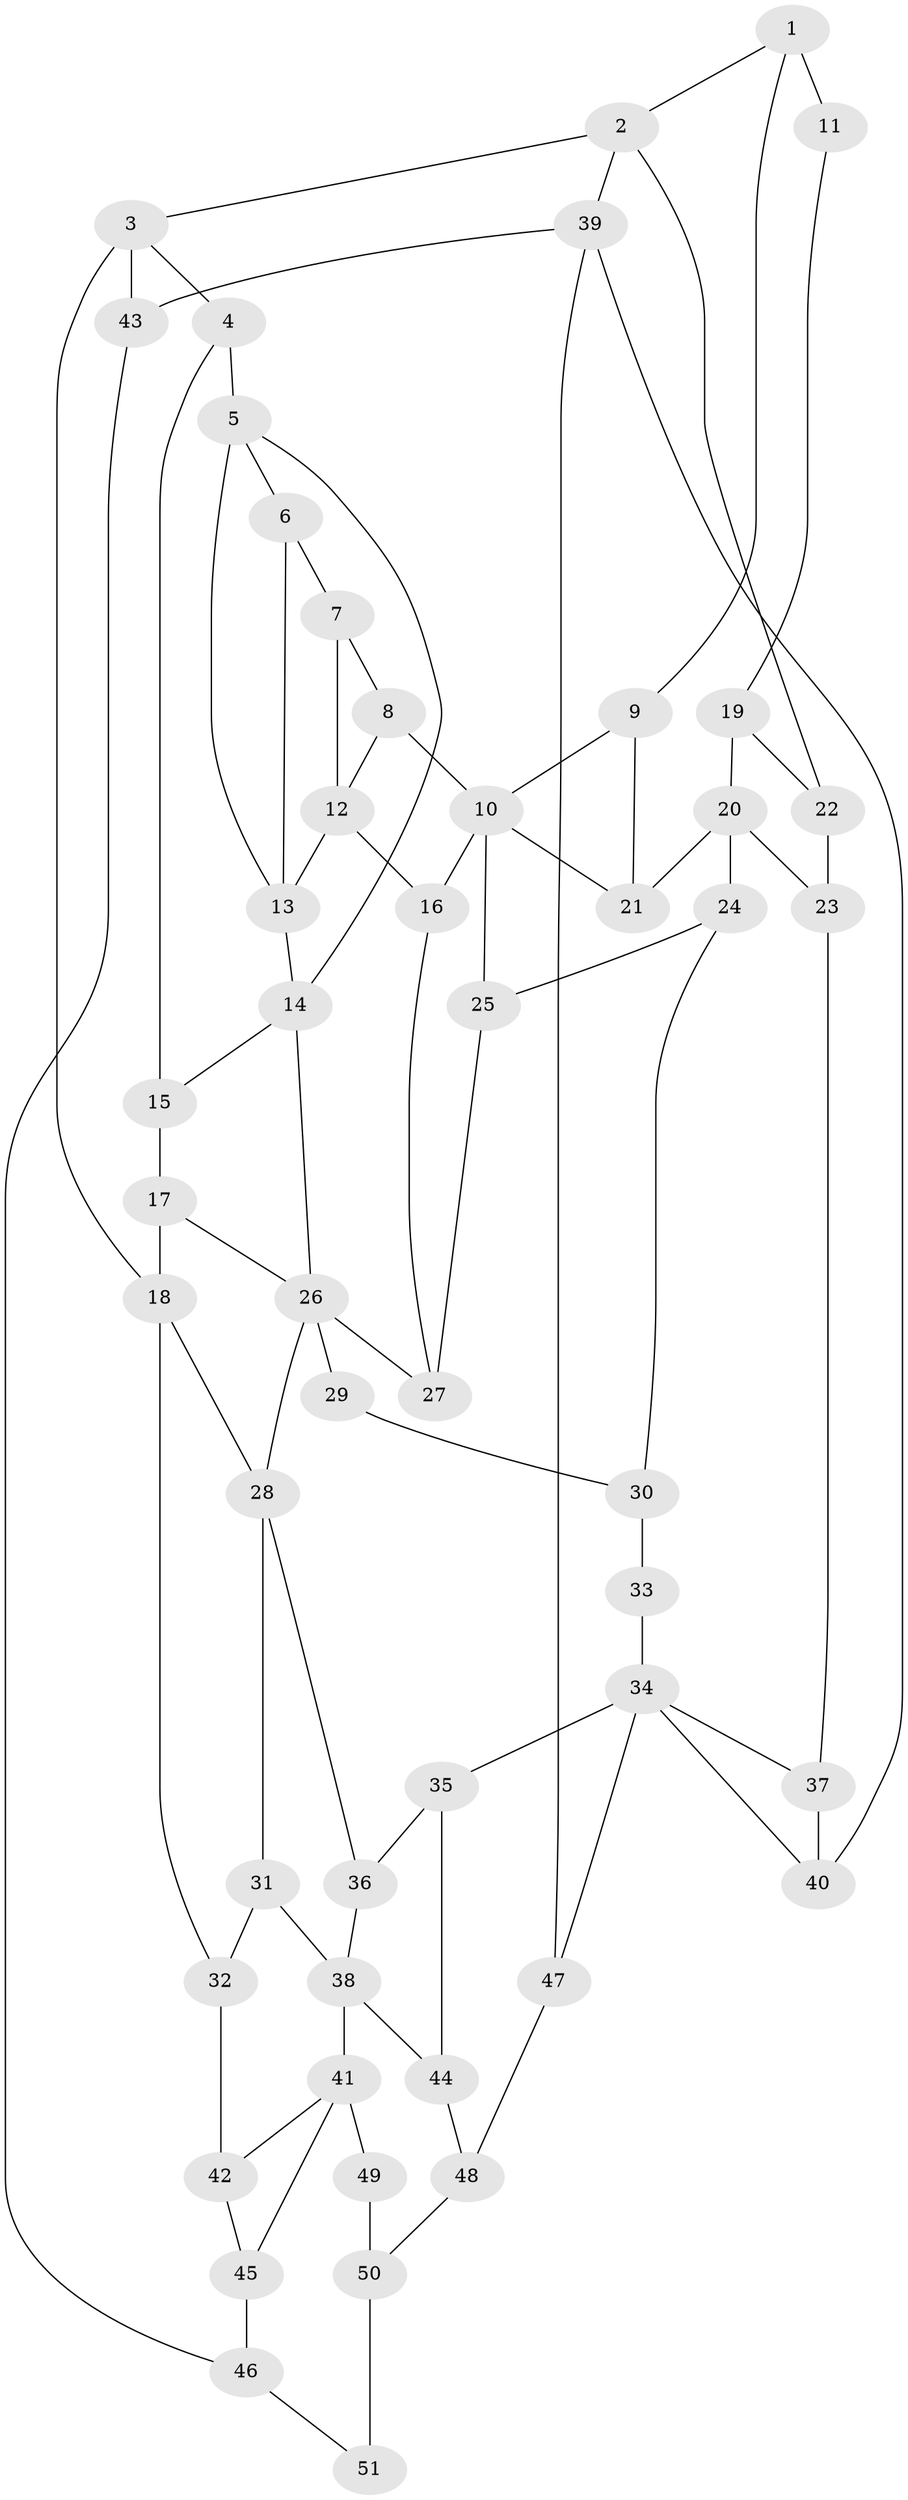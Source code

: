 // original degree distribution, {3: 0.0196078431372549, 4: 0.24509803921568626, 6: 0.22549019607843138, 5: 0.5098039215686274}
// Generated by graph-tools (version 1.1) at 2025/38/03/09/25 02:38:23]
// undirected, 51 vertices, 83 edges
graph export_dot {
graph [start="1"]
  node [color=gray90,style=filled];
  1;
  2;
  3;
  4;
  5;
  6;
  7;
  8;
  9;
  10;
  11;
  12;
  13;
  14;
  15;
  16;
  17;
  18;
  19;
  20;
  21;
  22;
  23;
  24;
  25;
  26;
  27;
  28;
  29;
  30;
  31;
  32;
  33;
  34;
  35;
  36;
  37;
  38;
  39;
  40;
  41;
  42;
  43;
  44;
  45;
  46;
  47;
  48;
  49;
  50;
  51;
  1 -- 2 [weight=1.0];
  1 -- 9 [weight=1.0];
  1 -- 11 [weight=2.0];
  2 -- 3 [weight=1.0];
  2 -- 22 [weight=1.0];
  2 -- 39 [weight=1.0];
  3 -- 4 [weight=2.0];
  3 -- 18 [weight=2.0];
  3 -- 43 [weight=2.0];
  4 -- 5 [weight=2.0];
  4 -- 15 [weight=2.0];
  5 -- 6 [weight=1.0];
  5 -- 13 [weight=1.0];
  5 -- 14 [weight=1.0];
  6 -- 7 [weight=1.0];
  6 -- 13 [weight=1.0];
  7 -- 8 [weight=1.0];
  7 -- 12 [weight=2.0];
  8 -- 10 [weight=2.0];
  8 -- 12 [weight=1.0];
  9 -- 10 [weight=1.0];
  9 -- 21 [weight=1.0];
  10 -- 16 [weight=1.0];
  10 -- 21 [weight=1.0];
  10 -- 25 [weight=1.0];
  11 -- 19 [weight=1.0];
  12 -- 13 [weight=2.0];
  12 -- 16 [weight=1.0];
  13 -- 14 [weight=1.0];
  14 -- 15 [weight=1.0];
  14 -- 26 [weight=1.0];
  15 -- 17 [weight=1.0];
  16 -- 27 [weight=1.0];
  17 -- 18 [weight=2.0];
  17 -- 26 [weight=1.0];
  18 -- 28 [weight=1.0];
  18 -- 32 [weight=1.0];
  19 -- 20 [weight=1.0];
  19 -- 22 [weight=1.0];
  20 -- 21 [weight=1.0];
  20 -- 23 [weight=1.0];
  20 -- 24 [weight=1.0];
  22 -- 23 [weight=1.0];
  23 -- 37 [weight=1.0];
  24 -- 25 [weight=1.0];
  24 -- 30 [weight=1.0];
  25 -- 27 [weight=1.0];
  26 -- 27 [weight=1.0];
  26 -- 28 [weight=1.0];
  26 -- 29 [weight=2.0];
  28 -- 31 [weight=1.0];
  28 -- 36 [weight=1.0];
  29 -- 30 [weight=1.0];
  30 -- 33 [weight=1.0];
  31 -- 32 [weight=1.0];
  31 -- 38 [weight=2.0];
  32 -- 42 [weight=1.0];
  33 -- 34 [weight=2.0];
  34 -- 35 [weight=1.0];
  34 -- 37 [weight=1.0];
  34 -- 40 [weight=1.0];
  34 -- 47 [weight=1.0];
  35 -- 36 [weight=1.0];
  35 -- 44 [weight=1.0];
  36 -- 38 [weight=1.0];
  37 -- 40 [weight=1.0];
  38 -- 41 [weight=2.0];
  38 -- 44 [weight=1.0];
  39 -- 40 [weight=1.0];
  39 -- 43 [weight=1.0];
  39 -- 47 [weight=1.0];
  41 -- 42 [weight=1.0];
  41 -- 45 [weight=1.0];
  41 -- 49 [weight=2.0];
  42 -- 45 [weight=1.0];
  43 -- 46 [weight=1.0];
  44 -- 48 [weight=1.0];
  45 -- 46 [weight=1.0];
  46 -- 51 [weight=1.0];
  47 -- 48 [weight=2.0];
  48 -- 50 [weight=2.0];
  49 -- 50 [weight=2.0];
  50 -- 51 [weight=2.0];
}
